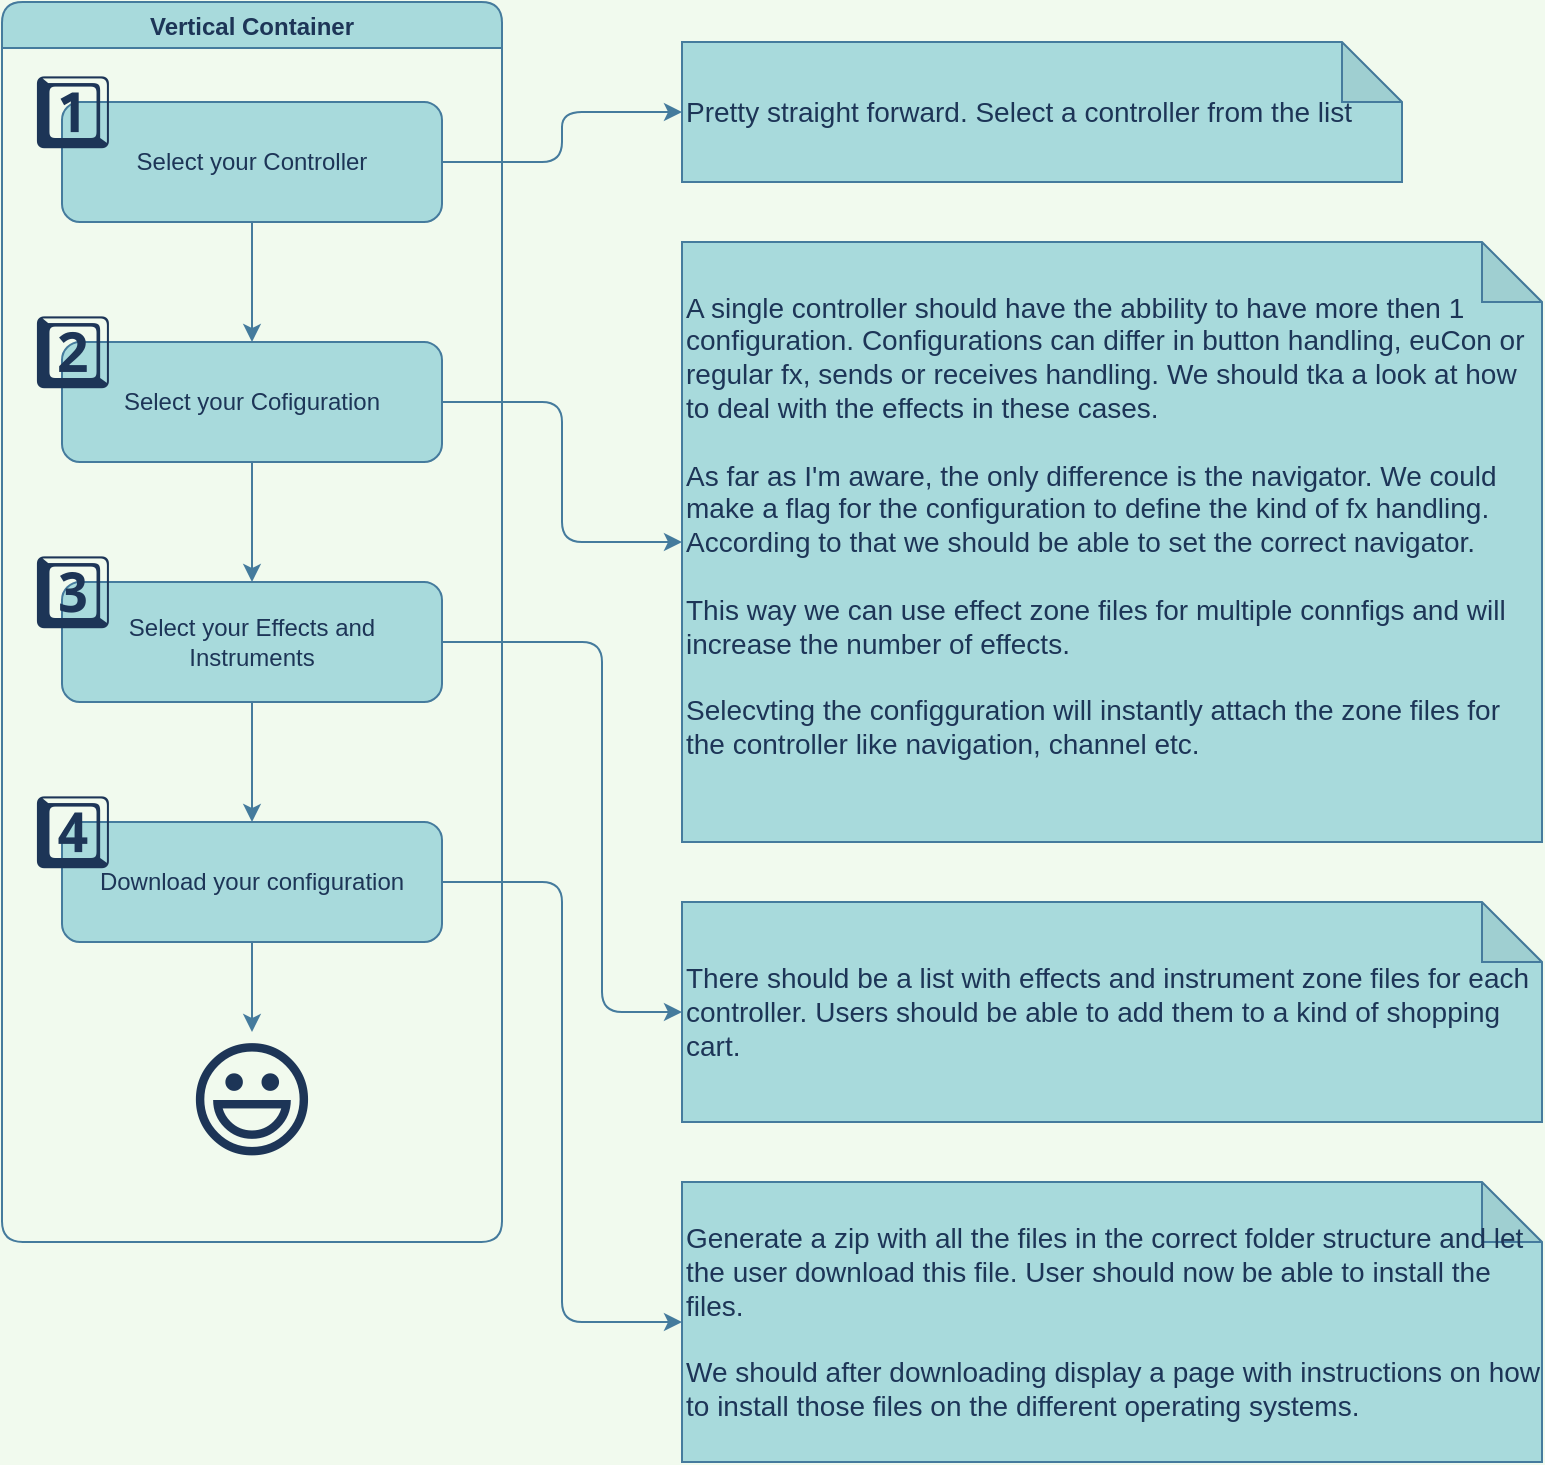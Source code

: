 <mxfile>
    <diagram id="LQsr0DltlxCLTuu5kR31" name="Page-1">
        <mxGraphModel dx="1126" dy="733" grid="1" gridSize="10" guides="1" tooltips="1" connect="1" arrows="1" fold="1" page="1" pageScale="1" pageWidth="850" pageHeight="1100" background="#F1FAEE" math="0" shadow="0">
            <root>
                <mxCell id="0"/>
                <mxCell id="1" parent="0"/>
                <mxCell id="ePHCFl5jVuqJ5u8VZiso-15" value="Vertical Container" style="swimlane;rounded=1;fillColor=#A8DADC;strokeColor=#457B9D;fontColor=#1D3557;" parent="1" vertex="1">
                    <mxGeometry x="40" y="90" width="250" height="620" as="geometry">
                        <mxRectangle x="40" y="10" width="130" height="23" as="alternateBounds"/>
                    </mxGeometry>
                </mxCell>
                <mxCell id="ePHCFl5jVuqJ5u8VZiso-1" value="Select your Controller" style="whiteSpace=wrap;html=1;rounded=1;fillColor=#A8DADC;strokeColor=#457B9D;fontColor=#1D3557;" parent="ePHCFl5jVuqJ5u8VZiso-15" vertex="1">
                    <mxGeometry x="30" y="50" width="190" height="60" as="geometry"/>
                </mxCell>
                <mxCell id="ePHCFl5jVuqJ5u8VZiso-7" style="edgeStyle=orthogonalEdgeStyle;orthogonalLoop=1;jettySize=auto;html=1;exitX=0.5;exitY=1;exitDx=0;exitDy=0;entryX=0.5;entryY=0;entryDx=0;entryDy=0;labelBackgroundColor=#F1FAEE;strokeColor=#457B9D;fontColor=#1D3557;" parent="ePHCFl5jVuqJ5u8VZiso-15" source="ePHCFl5jVuqJ5u8VZiso-1" target="ePHCFl5jVuqJ5u8VZiso-3" edge="1">
                    <mxGeometry relative="1" as="geometry"/>
                </mxCell>
                <mxCell id="ePHCFl5jVuqJ5u8VZiso-3" value="Select your Cofiguration" style="whiteSpace=wrap;html=1;rounded=1;fillColor=#A8DADC;strokeColor=#457B9D;fontColor=#1D3557;" parent="ePHCFl5jVuqJ5u8VZiso-15" vertex="1">
                    <mxGeometry x="30" y="170" width="190" height="60" as="geometry"/>
                </mxCell>
                <mxCell id="ePHCFl5jVuqJ5u8VZiso-8" style="edgeStyle=orthogonalEdgeStyle;orthogonalLoop=1;jettySize=auto;html=1;exitX=0.5;exitY=1;exitDx=0;exitDy=0;entryX=0.5;entryY=0;entryDx=0;entryDy=0;labelBackgroundColor=#F1FAEE;strokeColor=#457B9D;fontColor=#1D3557;" parent="ePHCFl5jVuqJ5u8VZiso-15" source="ePHCFl5jVuqJ5u8VZiso-3" target="ePHCFl5jVuqJ5u8VZiso-4" edge="1">
                    <mxGeometry relative="1" as="geometry"/>
                </mxCell>
                <mxCell id="ePHCFl5jVuqJ5u8VZiso-4" value="Select your Effects and Instruments" style="whiteSpace=wrap;html=1;rounded=1;fillColor=#A8DADC;strokeColor=#457B9D;fontColor=#1D3557;" parent="ePHCFl5jVuqJ5u8VZiso-15" vertex="1">
                    <mxGeometry x="30" y="290" width="190" height="60" as="geometry"/>
                </mxCell>
                <mxCell id="ePHCFl5jVuqJ5u8VZiso-9" style="edgeStyle=orthogonalEdgeStyle;orthogonalLoop=1;jettySize=auto;html=1;exitX=0.5;exitY=1;exitDx=0;exitDy=0;entryX=0.5;entryY=0;entryDx=0;entryDy=0;labelBackgroundColor=#F1FAEE;strokeColor=#457B9D;fontColor=#1D3557;" parent="ePHCFl5jVuqJ5u8VZiso-15" source="ePHCFl5jVuqJ5u8VZiso-4" target="ePHCFl5jVuqJ5u8VZiso-5" edge="1">
                    <mxGeometry relative="1" as="geometry"/>
                </mxCell>
                <mxCell id="ePHCFl5jVuqJ5u8VZiso-5" value="Download your configuration" style="whiteSpace=wrap;html=1;rounded=1;fillColor=#A8DADC;strokeColor=#457B9D;fontColor=#1D3557;" parent="ePHCFl5jVuqJ5u8VZiso-15" vertex="1">
                    <mxGeometry x="30" y="410" width="190" height="60" as="geometry"/>
                </mxCell>
                <mxCell id="ePHCFl5jVuqJ5u8VZiso-14" style="edgeStyle=orthogonalEdgeStyle;orthogonalLoop=1;jettySize=auto;html=1;exitX=0.5;exitY=1;exitDx=0;exitDy=0;entryX=0.5;entryY=0;entryDx=0;entryDy=0;labelBackgroundColor=#F1FAEE;strokeColor=#457B9D;fontColor=#1D3557;" parent="ePHCFl5jVuqJ5u8VZiso-15" source="ePHCFl5jVuqJ5u8VZiso-5" target="ePHCFl5jVuqJ5u8VZiso-10" edge="1">
                    <mxGeometry relative="1" as="geometry"/>
                </mxCell>
                <mxCell id="ePHCFl5jVuqJ5u8VZiso-10" value="&lt;font style=&quot;font-size: 64px&quot;&gt;😃&lt;/font&gt;" style="text;html=1;strokeColor=none;fillColor=none;align=center;verticalAlign=middle;whiteSpace=wrap;rounded=1;fontColor=#1D3557;" parent="ePHCFl5jVuqJ5u8VZiso-15" vertex="1">
                    <mxGeometry x="85" y="515" width="80" height="70" as="geometry"/>
                </mxCell>
                <mxCell id="ePHCFl5jVuqJ5u8VZiso-26" value="&lt;font style=&quot;font-size: 36px&quot;&gt;1️⃣&lt;/font&gt;" style="text;html=1;align=center;verticalAlign=middle;resizable=0;points=[];autosize=1;strokeColor=none;rounded=1;fontColor=#1D3557;" parent="ePHCFl5jVuqJ5u8VZiso-15" vertex="1">
                    <mxGeometry x="10" y="40" width="50" height="30" as="geometry"/>
                </mxCell>
                <mxCell id="ePHCFl5jVuqJ5u8VZiso-27" value="&lt;font style=&quot;font-size: 36px&quot;&gt;2️⃣&lt;/font&gt;" style="text;html=1;align=center;verticalAlign=middle;resizable=0;points=[];autosize=1;strokeColor=none;rounded=1;fontColor=#1D3557;" parent="ePHCFl5jVuqJ5u8VZiso-15" vertex="1">
                    <mxGeometry x="10" y="160" width="50" height="30" as="geometry"/>
                </mxCell>
                <mxCell id="ePHCFl5jVuqJ5u8VZiso-28" value="&lt;font style=&quot;font-size: 36px&quot;&gt;3️⃣&lt;/font&gt;" style="text;html=1;align=center;verticalAlign=middle;resizable=0;points=[];autosize=1;strokeColor=none;rounded=1;fontColor=#1D3557;" parent="ePHCFl5jVuqJ5u8VZiso-15" vertex="1">
                    <mxGeometry x="10" y="280" width="50" height="30" as="geometry"/>
                </mxCell>
                <mxCell id="ePHCFl5jVuqJ5u8VZiso-29" value="&lt;font style=&quot;font-size: 36px&quot;&gt;4️⃣&lt;/font&gt;" style="text;html=1;align=center;verticalAlign=middle;resizable=0;points=[];autosize=1;strokeColor=none;rounded=1;fontColor=#1D3557;" parent="ePHCFl5jVuqJ5u8VZiso-15" vertex="1">
                    <mxGeometry x="10" y="400" width="50" height="30" as="geometry"/>
                </mxCell>
                <mxCell id="ePHCFl5jVuqJ5u8VZiso-16" value="&lt;div align=&quot;left&quot;&gt;&lt;font style=&quot;font-size: 14px&quot;&gt;Pretty straight forward. Select a controller from the list&lt;/font&gt;&lt;/div&gt;" style="shape=note;whiteSpace=wrap;html=1;backgroundOutline=1;darkOpacity=0.05;fillColor=#A8DADC;strokeColor=#457B9D;align=left;rounded=1;fontColor=#1D3557;" parent="1" vertex="1">
                    <mxGeometry x="380" y="110" width="360" height="70" as="geometry"/>
                </mxCell>
                <mxCell id="ePHCFl5jVuqJ5u8VZiso-17" value="&lt;div style=&quot;font-size: 14px&quot; align=&quot;left&quot;&gt;&lt;font style=&quot;font-size: 14px&quot;&gt;A single controller should have the abbility to have more then 1 configuration. Configurations can differ in button handling, euCon or regular fx, sends or receives handling. We should tka a look at how to deal with the effects in these cases. &lt;br&gt;&lt;/font&gt;&lt;/div&gt;&lt;div style=&quot;font-size: 14px&quot; align=&quot;left&quot;&gt;&lt;font style=&quot;font-size: 14px&quot;&gt;&lt;br&gt;&lt;/font&gt;&lt;/div&gt;&lt;div style=&quot;font-size: 14px&quot; align=&quot;left&quot;&gt;&lt;font style=&quot;font-size: 14px&quot;&gt;As far as I'm aware, the only difference is the navigator. We could make a flag for the configuration to define the kind of fx handling. According to that we should be able to set the correct navigator.&lt;/font&gt;&lt;/div&gt;&lt;div style=&quot;font-size: 14px&quot; align=&quot;left&quot;&gt;&lt;font style=&quot;font-size: 14px&quot;&gt;&lt;br&gt;&lt;/font&gt;&lt;/div&gt;&lt;div style=&quot;font-size: 14px&quot; align=&quot;left&quot;&gt;&lt;font style=&quot;font-size: 14px&quot;&gt;This way we can use effect zone files for multiple connfigs and will increase the number of effects.&lt;/font&gt;&lt;/div&gt;&lt;div style=&quot;font-size: 14px&quot; align=&quot;left&quot;&gt;&lt;font style=&quot;font-size: 14px&quot;&gt;&lt;br&gt;&lt;/font&gt;&lt;/div&gt;&lt;div style=&quot;font-size: 14px&quot; align=&quot;left&quot;&gt;&lt;font style=&quot;font-size: 14px&quot;&gt;Selecvting the configguration will instantly attach the zone files for the controller like navigation, channel etc.&lt;br&gt;&lt;/font&gt;&lt;/div&gt;&lt;div style=&quot;font-size: 14px&quot;&gt;&lt;font style=&quot;font-size: 14px&quot;&gt;&lt;br&gt;&lt;/font&gt;&lt;/div&gt;" style="shape=note;whiteSpace=wrap;html=1;backgroundOutline=1;darkOpacity=0.05;align=left;fillColor=#A8DADC;strokeColor=#457B9D;labelPadding=24;rounded=1;fontColor=#1D3557;" parent="1" vertex="1">
                    <mxGeometry x="380" y="210" width="430" height="300" as="geometry"/>
                </mxCell>
                <mxCell id="ePHCFl5jVuqJ5u8VZiso-20" style="edgeStyle=orthogonalEdgeStyle;orthogonalLoop=1;jettySize=auto;html=1;exitX=1;exitY=0.5;exitDx=0;exitDy=0;labelBackgroundColor=#F1FAEE;strokeColor=#457B9D;fontColor=#1D3557;" parent="1" source="ePHCFl5jVuqJ5u8VZiso-1" target="ePHCFl5jVuqJ5u8VZiso-16" edge="1">
                    <mxGeometry relative="1" as="geometry"/>
                </mxCell>
                <mxCell id="ePHCFl5jVuqJ5u8VZiso-21" style="edgeStyle=orthogonalEdgeStyle;orthogonalLoop=1;jettySize=auto;html=1;exitX=1;exitY=0.5;exitDx=0;exitDy=0;labelBackgroundColor=#F1FAEE;strokeColor=#457B9D;fontColor=#1D3557;" parent="1" source="ePHCFl5jVuqJ5u8VZiso-3" target="ePHCFl5jVuqJ5u8VZiso-17" edge="1">
                    <mxGeometry relative="1" as="geometry"/>
                </mxCell>
                <mxCell id="ePHCFl5jVuqJ5u8VZiso-22" value="&lt;div style=&quot;font-size: 14px&quot; align=&quot;left&quot;&gt;&lt;font style=&quot;font-size: 14px&quot;&gt;There should be a list with effects and instrument zone files for each controller. Users should be able to add them to a kind of shopping cart.&lt;/font&gt;&lt;/div&gt;" style="shape=note;whiteSpace=wrap;html=1;backgroundOutline=1;darkOpacity=0.05;fillColor=#A8DADC;strokeColor=#457B9D;align=left;rounded=1;fontColor=#1D3557;" parent="1" vertex="1">
                    <mxGeometry x="380" y="540" width="430" height="110" as="geometry"/>
                </mxCell>
                <mxCell id="ePHCFl5jVuqJ5u8VZiso-23" value="&lt;div style=&quot;font-size: 14px&quot; align=&quot;left&quot;&gt;Generate a zip with all the files in the correct folder structure and let the user download this file. User should now be able to install the files.&lt;/div&gt;&lt;div style=&quot;font-size: 14px&quot; align=&quot;left&quot;&gt;&lt;br&gt;&lt;/div&gt;&lt;div style=&quot;font-size: 14px&quot; align=&quot;left&quot;&gt;We should after downloading display a page with instructions on how to install those files on the different operating systems.&lt;br&gt;&lt;/div&gt;" style="shape=note;whiteSpace=wrap;html=1;backgroundOutline=1;darkOpacity=0.05;fillColor=#A8DADC;strokeColor=#457B9D;align=left;rounded=1;fontColor=#1D3557;" parent="1" vertex="1">
                    <mxGeometry x="380" y="680" width="430" height="140" as="geometry"/>
                </mxCell>
                <mxCell id="ePHCFl5jVuqJ5u8VZiso-24" style="edgeStyle=orthogonalEdgeStyle;orthogonalLoop=1;jettySize=auto;html=1;exitX=1;exitY=0.5;exitDx=0;exitDy=0;entryX=0;entryY=0.5;entryDx=0;entryDy=0;entryPerimeter=0;labelBackgroundColor=#F1FAEE;strokeColor=#457B9D;fontColor=#1D3557;" parent="1" source="ePHCFl5jVuqJ5u8VZiso-4" target="ePHCFl5jVuqJ5u8VZiso-22" edge="1">
                    <mxGeometry relative="1" as="geometry">
                        <Array as="points">
                            <mxPoint x="340" y="410"/>
                            <mxPoint x="340" y="595"/>
                        </Array>
                    </mxGeometry>
                </mxCell>
                <mxCell id="ePHCFl5jVuqJ5u8VZiso-25" style="edgeStyle=orthogonalEdgeStyle;orthogonalLoop=1;jettySize=auto;html=1;exitX=1;exitY=0.5;exitDx=0;exitDy=0;entryX=0;entryY=0.5;entryDx=0;entryDy=0;entryPerimeter=0;labelBackgroundColor=#F1FAEE;strokeColor=#457B9D;fontColor=#1D3557;" parent="1" source="ePHCFl5jVuqJ5u8VZiso-5" target="ePHCFl5jVuqJ5u8VZiso-23" edge="1">
                    <mxGeometry relative="1" as="geometry"/>
                </mxCell>
            </root>
        </mxGraphModel>
    </diagram>
</mxfile>